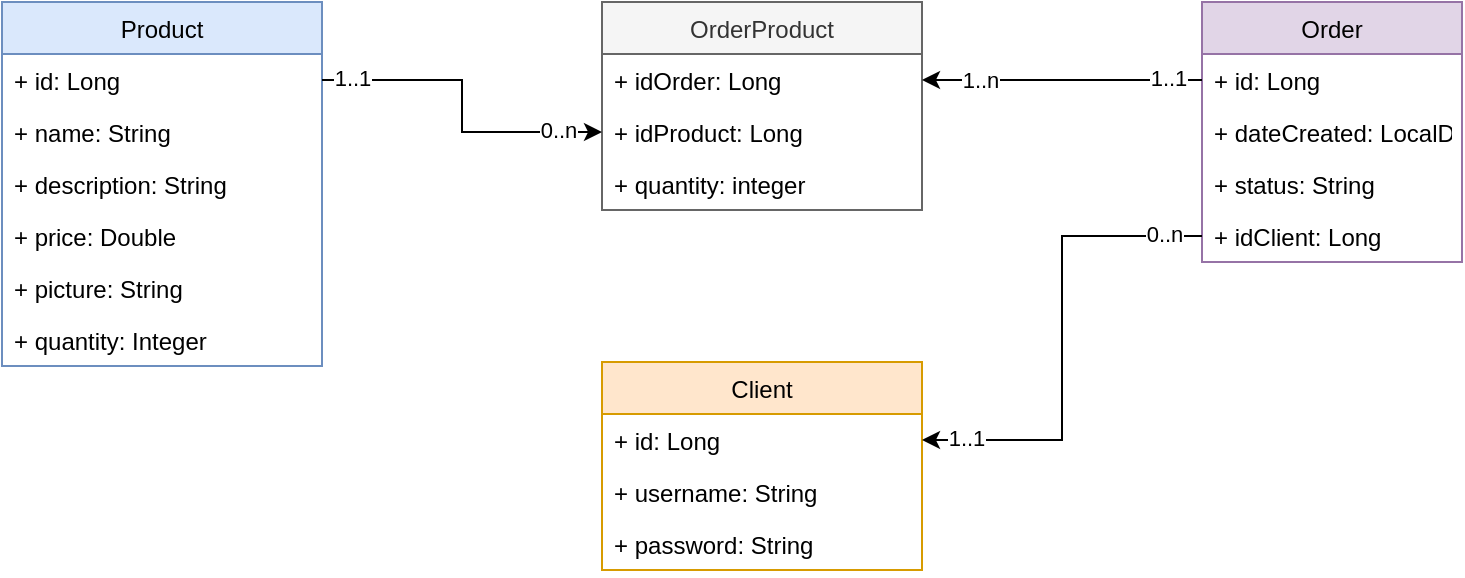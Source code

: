 <mxfile version="17.4.2" type="device"><diagram id="R2lEEEUBdFMjLlhIrx00" name="Page-1"><mxGraphModel dx="946" dy="606" grid="1" gridSize="10" guides="1" tooltips="1" connect="1" arrows="1" fold="1" page="1" pageScale="1" pageWidth="850" pageHeight="1100" math="0" shadow="0" extFonts="Permanent Marker^https://fonts.googleapis.com/css?family=Permanent+Marker"><root><mxCell id="0"/><mxCell id="1" parent="0"/><mxCell id="JahfOKLCx5V4FGIBrPek-1" value="Order" style="swimlane;fontStyle=0;childLayout=stackLayout;horizontal=1;startSize=26;fillColor=#e1d5e7;horizontalStack=0;resizeParent=1;resizeParentMax=0;resizeLast=0;collapsible=1;marginBottom=0;strokeColor=#9673a6;" parent="1" vertex="1"><mxGeometry x="690" y="110" width="130" height="130" as="geometry"/></mxCell><mxCell id="JahfOKLCx5V4FGIBrPek-2" value="+ id: Long" style="text;strokeColor=none;fillColor=none;align=left;verticalAlign=top;spacingLeft=4;spacingRight=4;overflow=hidden;rotatable=0;points=[[0,0.5],[1,0.5]];portConstraint=eastwest;" parent="JahfOKLCx5V4FGIBrPek-1" vertex="1"><mxGeometry y="26" width="130" height="26" as="geometry"/></mxCell><mxCell id="JahfOKLCx5V4FGIBrPek-3" value="+ dateCreated: LocalDate" style="text;strokeColor=none;fillColor=none;align=left;verticalAlign=top;spacingLeft=4;spacingRight=4;overflow=hidden;rotatable=0;points=[[0,0.5],[1,0.5]];portConstraint=eastwest;" parent="JahfOKLCx5V4FGIBrPek-1" vertex="1"><mxGeometry y="52" width="130" height="26" as="geometry"/></mxCell><mxCell id="JahfOKLCx5V4FGIBrPek-4" value="+ status: String" style="text;strokeColor=none;fillColor=none;align=left;verticalAlign=top;spacingLeft=4;spacingRight=4;overflow=hidden;rotatable=0;points=[[0,0.5],[1,0.5]];portConstraint=eastwest;" parent="JahfOKLCx5V4FGIBrPek-1" vertex="1"><mxGeometry y="78" width="130" height="26" as="geometry"/></mxCell><mxCell id="JahfOKLCx5V4FGIBrPek-29" value="+ idClient: Long" style="text;strokeColor=none;fillColor=none;align=left;verticalAlign=top;spacingLeft=4;spacingRight=4;overflow=hidden;rotatable=0;points=[[0,0.5],[1,0.5]];portConstraint=eastwest;" parent="JahfOKLCx5V4FGIBrPek-1" vertex="1"><mxGeometry y="104" width="130" height="26" as="geometry"/></mxCell><mxCell id="JahfOKLCx5V4FGIBrPek-5" value="Product" style="swimlane;fontStyle=0;childLayout=stackLayout;horizontal=1;startSize=26;fillColor=#dae8fc;horizontalStack=0;resizeParent=1;resizeParentMax=0;resizeLast=0;collapsible=1;marginBottom=0;strokeColor=#6c8ebf;" parent="1" vertex="1"><mxGeometry x="90" y="110" width="160" height="182" as="geometry"/></mxCell><mxCell id="JahfOKLCx5V4FGIBrPek-6" value="+ id: Long" style="text;strokeColor=none;fillColor=none;align=left;verticalAlign=top;spacingLeft=4;spacingRight=4;overflow=hidden;rotatable=0;points=[[0,0.5],[1,0.5]];portConstraint=eastwest;" parent="JahfOKLCx5V4FGIBrPek-5" vertex="1"><mxGeometry y="26" width="160" height="26" as="geometry"/></mxCell><mxCell id="JahfOKLCx5V4FGIBrPek-7" value="+ name: String" style="text;strokeColor=none;fillColor=none;align=left;verticalAlign=top;spacingLeft=4;spacingRight=4;overflow=hidden;rotatable=0;points=[[0,0.5],[1,0.5]];portConstraint=eastwest;" parent="JahfOKLCx5V4FGIBrPek-5" vertex="1"><mxGeometry y="52" width="160" height="26" as="geometry"/></mxCell><mxCell id="JahfOKLCx5V4FGIBrPek-8" value="+ description: String" style="text;strokeColor=none;fillColor=none;align=left;verticalAlign=top;spacingLeft=4;spacingRight=4;overflow=hidden;rotatable=0;points=[[0,0.5],[1,0.5]];portConstraint=eastwest;" parent="JahfOKLCx5V4FGIBrPek-5" vertex="1"><mxGeometry y="78" width="160" height="26" as="geometry"/></mxCell><mxCell id="JahfOKLCx5V4FGIBrPek-9" value="+ price: Double" style="text;strokeColor=none;fillColor=none;align=left;verticalAlign=top;spacingLeft=4;spacingRight=4;overflow=hidden;rotatable=0;points=[[0,0.5],[1,0.5]];portConstraint=eastwest;" parent="JahfOKLCx5V4FGIBrPek-5" vertex="1"><mxGeometry y="104" width="160" height="26" as="geometry"/></mxCell><mxCell id="JahfOKLCx5V4FGIBrPek-10" value="+ picture: String" style="text;strokeColor=none;fillColor=none;align=left;verticalAlign=top;spacingLeft=4;spacingRight=4;overflow=hidden;rotatable=0;points=[[0,0.5],[1,0.5]];portConstraint=eastwest;" parent="JahfOKLCx5V4FGIBrPek-5" vertex="1"><mxGeometry y="130" width="160" height="26" as="geometry"/></mxCell><mxCell id="JahfOKLCx5V4FGIBrPek-11" value="+ quantity: Integer" style="text;strokeColor=none;fillColor=none;align=left;verticalAlign=top;spacingLeft=4;spacingRight=4;overflow=hidden;rotatable=0;points=[[0,0.5],[1,0.5]];portConstraint=eastwest;" parent="JahfOKLCx5V4FGIBrPek-5" vertex="1"><mxGeometry y="156" width="160" height="26" as="geometry"/></mxCell><mxCell id="JahfOKLCx5V4FGIBrPek-14" value="OrderProduct" style="swimlane;fontStyle=0;childLayout=stackLayout;horizontal=1;startSize=26;fillColor=#f5f5f5;horizontalStack=0;resizeParent=1;resizeParentMax=0;resizeLast=0;collapsible=1;marginBottom=0;strokeColor=#666666;fontColor=#333333;" parent="1" vertex="1"><mxGeometry x="390" y="110" width="160" height="104" as="geometry"/></mxCell><mxCell id="JahfOKLCx5V4FGIBrPek-15" value="+ idOrder: Long" style="text;strokeColor=none;fillColor=none;align=left;verticalAlign=top;spacingLeft=4;spacingRight=4;overflow=hidden;rotatable=0;points=[[0,0.5],[1,0.5]];portConstraint=eastwest;" parent="JahfOKLCx5V4FGIBrPek-14" vertex="1"><mxGeometry y="26" width="160" height="26" as="geometry"/></mxCell><mxCell id="JahfOKLCx5V4FGIBrPek-18" value="+ idProduct: Long" style="text;strokeColor=none;fillColor=none;align=left;verticalAlign=top;spacingLeft=4;spacingRight=4;overflow=hidden;rotatable=0;points=[[0,0.5],[1,0.5]];portConstraint=eastwest;" parent="JahfOKLCx5V4FGIBrPek-14" vertex="1"><mxGeometry y="52" width="160" height="26" as="geometry"/></mxCell><mxCell id="JahfOKLCx5V4FGIBrPek-19" value="+ quantity: integer" style="text;strokeColor=none;fillColor=none;align=left;verticalAlign=top;spacingLeft=4;spacingRight=4;overflow=hidden;rotatable=0;points=[[0,0.5],[1,0.5]];portConstraint=eastwest;" parent="JahfOKLCx5V4FGIBrPek-14" vertex="1"><mxGeometry y="78" width="160" height="26" as="geometry"/></mxCell><mxCell id="JahfOKLCx5V4FGIBrPek-20" value="Client" style="swimlane;fontStyle=0;childLayout=stackLayout;horizontal=1;startSize=26;fillColor=#ffe6cc;horizontalStack=0;resizeParent=1;resizeParentMax=0;resizeLast=0;collapsible=1;marginBottom=0;strokeColor=#d79b00;" parent="1" vertex="1"><mxGeometry x="390" y="290" width="160" height="104" as="geometry"/></mxCell><mxCell id="JahfOKLCx5V4FGIBrPek-21" value="+ id: Long" style="text;strokeColor=none;fillColor=none;align=left;verticalAlign=top;spacingLeft=4;spacingRight=4;overflow=hidden;rotatable=0;points=[[0,0.5],[1,0.5]];portConstraint=eastwest;" parent="JahfOKLCx5V4FGIBrPek-20" vertex="1"><mxGeometry y="26" width="160" height="26" as="geometry"/></mxCell><mxCell id="JahfOKLCx5V4FGIBrPek-22" value="+ username: String" style="text;strokeColor=none;fillColor=none;align=left;verticalAlign=top;spacingLeft=4;spacingRight=4;overflow=hidden;rotatable=0;points=[[0,0.5],[1,0.5]];portConstraint=eastwest;" parent="JahfOKLCx5V4FGIBrPek-20" vertex="1"><mxGeometry y="52" width="160" height="26" as="geometry"/></mxCell><mxCell id="JahfOKLCx5V4FGIBrPek-23" value="+ password: String" style="text;strokeColor=none;fillColor=none;align=left;verticalAlign=top;spacingLeft=4;spacingRight=4;overflow=hidden;rotatable=0;points=[[0,0.5],[1,0.5]];portConstraint=eastwest;" parent="JahfOKLCx5V4FGIBrPek-20" vertex="1"><mxGeometry y="78" width="160" height="26" as="geometry"/></mxCell><mxCell id="JahfOKLCx5V4FGIBrPek-30" style="edgeStyle=orthogonalEdgeStyle;rounded=0;orthogonalLoop=1;jettySize=auto;html=1;exitX=0;exitY=0.5;exitDx=0;exitDy=0;" parent="1" source="JahfOKLCx5V4FGIBrPek-29" target="JahfOKLCx5V4FGIBrPek-21" edge="1"><mxGeometry relative="1" as="geometry"/></mxCell><mxCell id="JahfOKLCx5V4FGIBrPek-31" value="0..n" style="edgeLabel;html=1;align=center;verticalAlign=middle;resizable=0;points=[];" parent="JahfOKLCx5V4FGIBrPek-30" vertex="1" connectable="0"><mxGeometry x="-0.838" relative="1" as="geometry"><mxPoint y="-1" as="offset"/></mxGeometry></mxCell><mxCell id="JahfOKLCx5V4FGIBrPek-32" value="1..1" style="edgeLabel;html=1;align=center;verticalAlign=middle;resizable=0;points=[];" parent="JahfOKLCx5V4FGIBrPek-30" vertex="1" connectable="0"><mxGeometry x="0.818" y="4" relative="1" as="geometry"><mxPoint y="-5" as="offset"/></mxGeometry></mxCell><mxCell id="JahfOKLCx5V4FGIBrPek-33" style="edgeStyle=orthogonalEdgeStyle;rounded=0;orthogonalLoop=1;jettySize=auto;html=1;exitX=1;exitY=0.5;exitDx=0;exitDy=0;entryX=0;entryY=0.5;entryDx=0;entryDy=0;" parent="1" source="JahfOKLCx5V4FGIBrPek-6" target="JahfOKLCx5V4FGIBrPek-18" edge="1"><mxGeometry relative="1" as="geometry"/></mxCell><mxCell id="JahfOKLCx5V4FGIBrPek-38" value="0..n" style="edgeLabel;html=1;align=center;verticalAlign=middle;resizable=0;points=[];" parent="JahfOKLCx5V4FGIBrPek-33" vertex="1" connectable="0"><mxGeometry x="0.763" y="1" relative="1" as="geometry"><mxPoint x="-3" as="offset"/></mxGeometry></mxCell><mxCell id="JahfOKLCx5V4FGIBrPek-39" value="1..1" style="edgeLabel;html=1;align=center;verticalAlign=middle;resizable=0;points=[];" parent="JahfOKLCx5V4FGIBrPek-33" vertex="1" connectable="0"><mxGeometry x="-0.85" y="-3" relative="1" as="geometry"><mxPoint x="2" y="-4" as="offset"/></mxGeometry></mxCell><mxCell id="JahfOKLCx5V4FGIBrPek-34" style="edgeStyle=orthogonalEdgeStyle;rounded=0;orthogonalLoop=1;jettySize=auto;html=1;exitX=0;exitY=0.5;exitDx=0;exitDy=0;entryX=1;entryY=0.5;entryDx=0;entryDy=0;" parent="1" source="JahfOKLCx5V4FGIBrPek-2" target="JahfOKLCx5V4FGIBrPek-15" edge="1"><mxGeometry relative="1" as="geometry"/></mxCell><mxCell id="JahfOKLCx5V4FGIBrPek-35" value="1..1" style="edgeLabel;html=1;align=center;verticalAlign=middle;resizable=0;points=[];" parent="JahfOKLCx5V4FGIBrPek-34" vertex="1" connectable="0"><mxGeometry x="-0.825" y="1" relative="1" as="geometry"><mxPoint x="-5" y="-2" as="offset"/></mxGeometry></mxCell><mxCell id="JahfOKLCx5V4FGIBrPek-36" value="1..n" style="edgeLabel;html=1;align=center;verticalAlign=middle;resizable=0;points=[];" parent="JahfOKLCx5V4FGIBrPek-34" vertex="1" connectable="0"><mxGeometry x="0.728" relative="1" as="geometry"><mxPoint x="10" as="offset"/></mxGeometry></mxCell></root></mxGraphModel></diagram></mxfile>